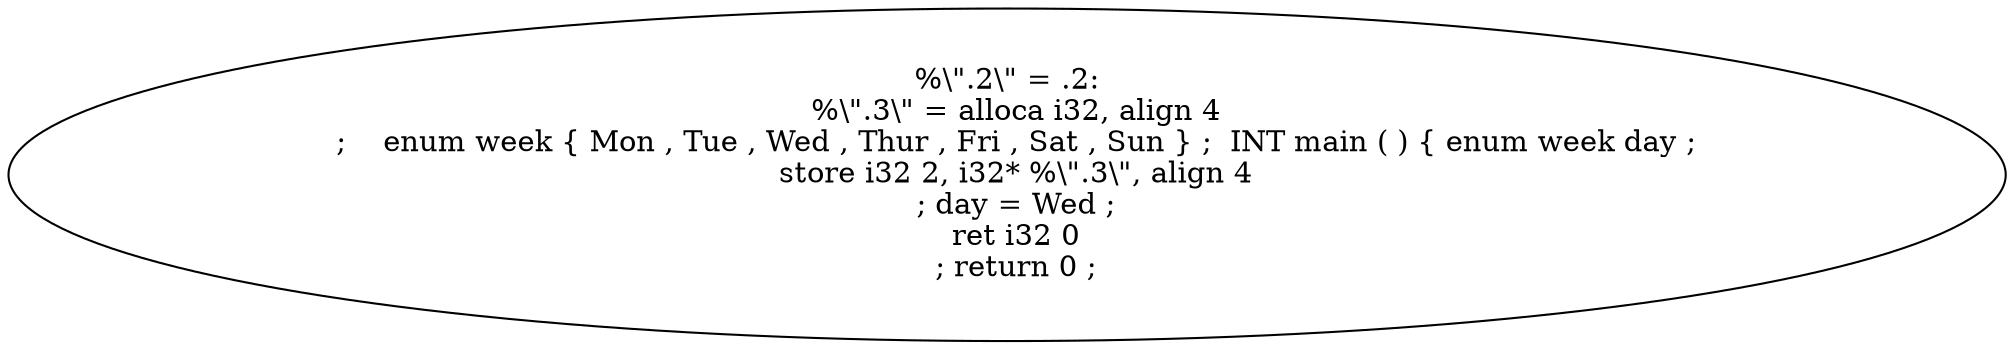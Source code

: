 digraph AST {
  "135765457744032" [label="%\\\".2\\\" = .2:
  %\\\".3\\\" = alloca i32, align 4
  ;    enum week { Mon , Tue , Wed , Thur , Fri , Sat , Sun } ;  INT main ( ) { enum week day ;
  store i32 2, i32* %\\\".3\\\", align 4
  ; day = Wed ;
  ret i32 0
  ; return 0 ;"];
}
